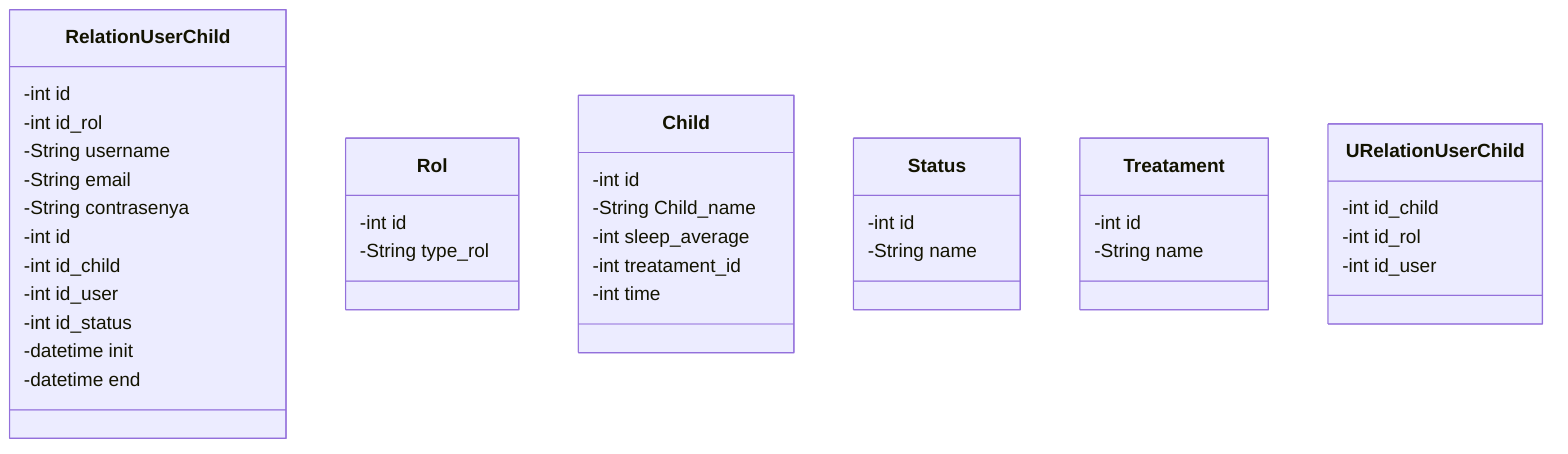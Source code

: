 classDiagram
    class RelationUserChild {
        -int id
        -int id_rol
        -String username
        -String email
        -String contrasenya
    }

    class RelationUserChild {
        -int id
        -int id_child
        -int id_user
        -int id_status
        -datetime init
        -datetime end
    }

    class Rol {
        -int id
        -String type_rol
    }

    class Child {
        -int id
        -String Child_name
        -int sleep_average
        -int treatament_id
        -int time
    }

    class Status {
        -int id
        -String name
    }

    class Treatament {
        -int id
        -String name
    }

    class URelationUserChild {
        -int id_child
        -int id_rol
        -int id_user
    }